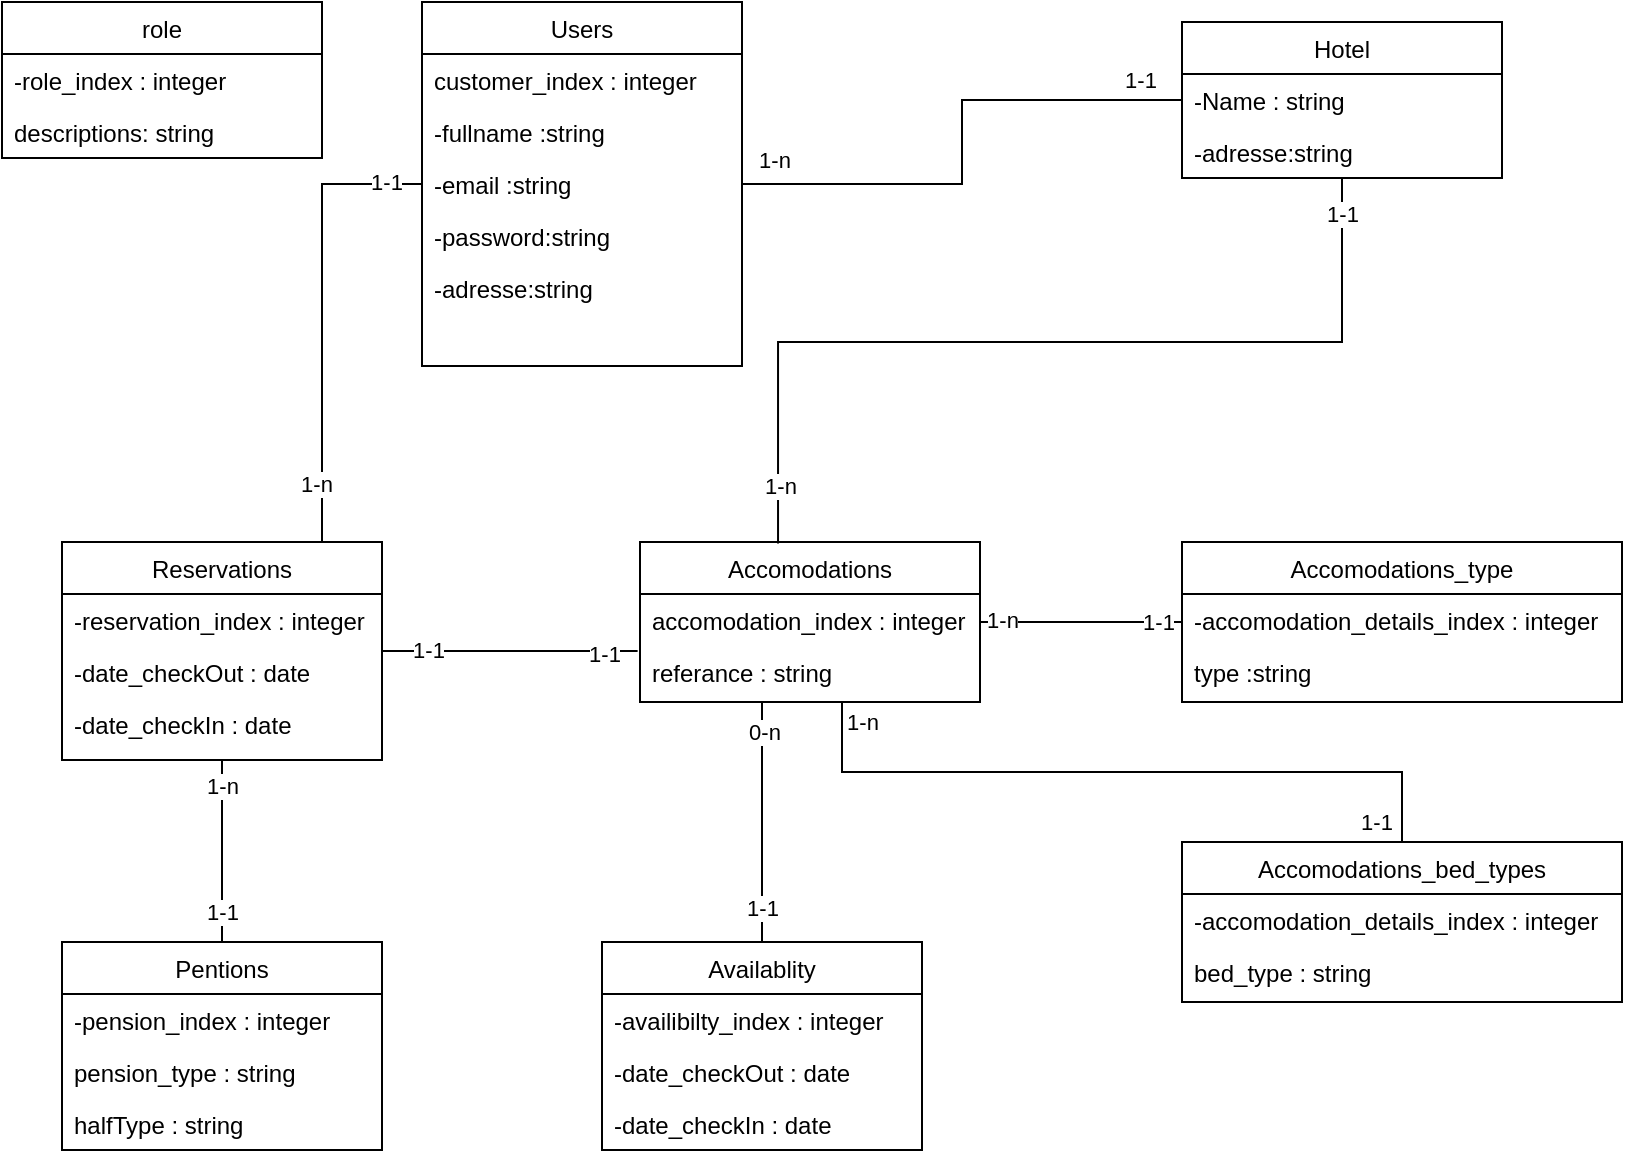 <mxfile version="16.1.2" type="device"><diagram id="C5RBs43oDa-KdzZeNtuy" name="Page-1"><mxGraphModel dx="1038" dy="649" grid="1" gridSize="10" guides="1" tooltips="1" connect="1" arrows="1" fold="1" page="1" pageScale="1" pageWidth="827" pageHeight="1169" background="none" math="0" shadow="0"><root><mxCell id="WIyWlLk6GJQsqaUBKTNV-0"/><mxCell id="WIyWlLk6GJQsqaUBKTNV-1" parent="WIyWlLk6GJQsqaUBKTNV-0"/><mxCell id="Gatg1N8Mp6lhjHiVxkZ--42" style="edgeStyle=orthogonalEdgeStyle;rounded=0;orthogonalLoop=1;jettySize=auto;html=1;entryX=0;entryY=0.5;entryDx=0;entryDy=0;endArrow=none;endFill=0;" parent="WIyWlLk6GJQsqaUBKTNV-1" source="zkfFHV4jXpPFQw0GAbJ--0" target="zkfFHV4jXpPFQw0GAbJ--14" edge="1"><mxGeometry relative="1" as="geometry"/></mxCell><mxCell id="Gatg1N8Mp6lhjHiVxkZ--43" value="1-1" style="edgeLabel;html=1;align=center;verticalAlign=middle;resizable=0;points=[];" parent="Gatg1N8Mp6lhjHiVxkZ--42" vertex="1" connectable="0"><mxGeometry x="0.811" relative="1" as="geometry"><mxPoint x="4" y="-10" as="offset"/></mxGeometry></mxCell><mxCell id="Gatg1N8Mp6lhjHiVxkZ--44" value="1-n" style="edgeLabel;html=1;align=center;verticalAlign=middle;resizable=0;points=[];" parent="Gatg1N8Mp6lhjHiVxkZ--42" vertex="1" connectable="0"><mxGeometry x="-0.838" y="1" relative="1" as="geometry"><mxPoint x="-5" y="-11" as="offset"/></mxGeometry></mxCell><mxCell id="Gatg1N8Mp6lhjHiVxkZ--51" style="edgeStyle=elbowEdgeStyle;rounded=0;orthogonalLoop=1;jettySize=auto;html=1;entryX=0.5;entryY=0;entryDx=0;entryDy=0;endArrow=none;endFill=0;" parent="WIyWlLk6GJQsqaUBKTNV-1" source="zkfFHV4jXpPFQw0GAbJ--0" target="Gatg1N8Mp6lhjHiVxkZ--6" edge="1"><mxGeometry relative="1" as="geometry"/></mxCell><mxCell id="xnLFlzo8qLIv8K6jDZrY-8" value="1-1" style="edgeLabel;html=1;align=center;verticalAlign=middle;resizable=0;points=[];" vertex="1" connectable="0" parent="Gatg1N8Mp6lhjHiVxkZ--51"><mxGeometry x="-0.87" y="-1" relative="1" as="geometry"><mxPoint as="offset"/></mxGeometry></mxCell><mxCell id="xnLFlzo8qLIv8K6jDZrY-9" value="1-n" style="edgeLabel;html=1;align=center;verticalAlign=middle;resizable=0;points=[];" vertex="1" connectable="0" parent="Gatg1N8Mp6lhjHiVxkZ--51"><mxGeometry x="0.434" y="-3" relative="1" as="geometry"><mxPoint as="offset"/></mxGeometry></mxCell><mxCell id="zkfFHV4jXpPFQw0GAbJ--0" value="Users" style="swimlane;fontStyle=0;align=center;verticalAlign=top;childLayout=stackLayout;horizontal=1;startSize=26;horizontalStack=0;resizeParent=1;resizeLast=0;collapsible=1;marginBottom=0;rounded=0;shadow=0;strokeWidth=1;" parent="WIyWlLk6GJQsqaUBKTNV-1" vertex="1"><mxGeometry x="220" y="10" width="160" height="182" as="geometry"><mxRectangle x="230" y="140" width="160" height="26" as="alternateBounds"/></mxGeometry></mxCell><mxCell id="Gatg1N8Mp6lhjHiVxkZ--17" value="customer_index : integer" style="text;align=left;verticalAlign=top;spacingLeft=4;spacingRight=4;overflow=hidden;rotatable=0;points=[[0,0.5],[1,0.5]];portConstraint=eastwest;" parent="zkfFHV4jXpPFQw0GAbJ--0" vertex="1"><mxGeometry y="26" width="160" height="26" as="geometry"/></mxCell><mxCell id="zkfFHV4jXpPFQw0GAbJ--1" value="-fullname :string" style="text;align=left;verticalAlign=top;spacingLeft=4;spacingRight=4;overflow=hidden;rotatable=0;points=[[0,0.5],[1,0.5]];portConstraint=eastwest;" parent="zkfFHV4jXpPFQw0GAbJ--0" vertex="1"><mxGeometry y="52" width="160" height="26" as="geometry"/></mxCell><mxCell id="zkfFHV4jXpPFQw0GAbJ--2" value="-email :string" style="text;align=left;verticalAlign=top;spacingLeft=4;spacingRight=4;overflow=hidden;rotatable=0;points=[[0,0.5],[1,0.5]];portConstraint=eastwest;rounded=0;shadow=0;html=0;" parent="zkfFHV4jXpPFQw0GAbJ--0" vertex="1"><mxGeometry y="78" width="160" height="26" as="geometry"/></mxCell><mxCell id="zkfFHV4jXpPFQw0GAbJ--3" value="-password:string" style="text;align=left;verticalAlign=top;spacingLeft=4;spacingRight=4;overflow=hidden;rotatable=0;points=[[0,0.5],[1,0.5]];portConstraint=eastwest;rounded=0;shadow=0;html=0;" parent="zkfFHV4jXpPFQw0GAbJ--0" vertex="1"><mxGeometry y="104" width="160" height="26" as="geometry"/></mxCell><mxCell id="Gatg1N8Mp6lhjHiVxkZ--0" value="-adresse:string" style="text;align=left;verticalAlign=top;spacingLeft=4;spacingRight=4;overflow=hidden;rotatable=0;points=[[0,0.5],[1,0.5]];portConstraint=eastwest;rounded=0;shadow=0;html=0;" parent="zkfFHV4jXpPFQw0GAbJ--0" vertex="1"><mxGeometry y="130" width="160" height="26" as="geometry"/></mxCell><mxCell id="zkfFHV4jXpPFQw0GAbJ--6" value="Accomodations" style="swimlane;fontStyle=0;align=center;verticalAlign=top;childLayout=stackLayout;horizontal=1;startSize=26;horizontalStack=0;resizeParent=1;resizeLast=0;collapsible=1;marginBottom=0;rounded=0;shadow=0;strokeWidth=1;" parent="WIyWlLk6GJQsqaUBKTNV-1" vertex="1"><mxGeometry x="329" y="280" width="170" height="80" as="geometry"><mxRectangle x="130" y="380" width="160" height="26" as="alternateBounds"/></mxGeometry></mxCell><mxCell id="Gatg1N8Mp6lhjHiVxkZ--11" value="accomodation_index : integer" style="text;align=left;verticalAlign=top;spacingLeft=4;spacingRight=4;overflow=hidden;rotatable=0;points=[[0,0.5],[1,0.5]];portConstraint=eastwest;" parent="zkfFHV4jXpPFQw0GAbJ--6" vertex="1"><mxGeometry y="26" width="170" height="26" as="geometry"/></mxCell><mxCell id="Gatg1N8Mp6lhjHiVxkZ--12" value="referance : string" style="text;align=left;verticalAlign=top;spacingLeft=4;spacingRight=4;overflow=hidden;rotatable=0;points=[[0,0.5],[1,0.5]];portConstraint=eastwest;" parent="zkfFHV4jXpPFQw0GAbJ--6" vertex="1"><mxGeometry y="52" width="170" height="26" as="geometry"/></mxCell><mxCell id="xnLFlzo8qLIv8K6jDZrY-1" style="edgeStyle=elbowEdgeStyle;rounded=0;orthogonalLoop=1;jettySize=auto;html=1;entryX=0.406;entryY=0.01;entryDx=0;entryDy=0;entryPerimeter=0;elbow=vertical;endArrow=none;endFill=0;" edge="1" parent="WIyWlLk6GJQsqaUBKTNV-1" source="zkfFHV4jXpPFQw0GAbJ--13" target="zkfFHV4jXpPFQw0GAbJ--6"><mxGeometry relative="1" as="geometry"><Array as="points"><mxPoint x="580" y="180"/><mxPoint x="430" y="230"/></Array></mxGeometry></mxCell><mxCell id="xnLFlzo8qLIv8K6jDZrY-6" value="1-1" style="edgeLabel;html=1;align=center;verticalAlign=middle;resizable=0;points=[];" vertex="1" connectable="0" parent="xnLFlzo8qLIv8K6jDZrY-1"><mxGeometry x="-0.922" relative="1" as="geometry"><mxPoint as="offset"/></mxGeometry></mxCell><mxCell id="xnLFlzo8qLIv8K6jDZrY-7" value="1-n" style="edgeLabel;html=1;align=center;verticalAlign=middle;resizable=0;points=[];" vertex="1" connectable="0" parent="xnLFlzo8qLIv8K6jDZrY-1"><mxGeometry x="0.876" y="1" relative="1" as="geometry"><mxPoint as="offset"/></mxGeometry></mxCell><mxCell id="zkfFHV4jXpPFQw0GAbJ--13" value="Hotel" style="swimlane;fontStyle=0;align=center;verticalAlign=top;childLayout=stackLayout;horizontal=1;startSize=26;horizontalStack=0;resizeParent=1;resizeLast=0;collapsible=1;marginBottom=0;rounded=0;shadow=0;strokeWidth=1;" parent="WIyWlLk6GJQsqaUBKTNV-1" vertex="1"><mxGeometry x="600" y="20" width="160" height="78" as="geometry"><mxRectangle x="340" y="380" width="170" height="26" as="alternateBounds"/></mxGeometry></mxCell><mxCell id="zkfFHV4jXpPFQw0GAbJ--14" value="-Name : string" style="text;align=left;verticalAlign=top;spacingLeft=4;spacingRight=4;overflow=hidden;rotatable=0;points=[[0,0.5],[1,0.5]];portConstraint=eastwest;" parent="zkfFHV4jXpPFQw0GAbJ--13" vertex="1"><mxGeometry y="26" width="160" height="26" as="geometry"/></mxCell><mxCell id="Gatg1N8Mp6lhjHiVxkZ--9" value="-adresse:string" style="text;align=left;verticalAlign=top;spacingLeft=4;spacingRight=4;overflow=hidden;rotatable=0;points=[[0,0.5],[1,0.5]];portConstraint=eastwest;rounded=0;shadow=0;html=0;" parent="zkfFHV4jXpPFQw0GAbJ--13" vertex="1"><mxGeometry y="52" width="160" height="26" as="geometry"/></mxCell><mxCell id="Gatg1N8Mp6lhjHiVxkZ--48" style="edgeStyle=orthogonalEdgeStyle;rounded=0;orthogonalLoop=1;jettySize=auto;html=1;entryX=0.5;entryY=0;entryDx=0;entryDy=0;endArrow=none;endFill=0;" parent="WIyWlLk6GJQsqaUBKTNV-1" source="Gatg1N8Mp6lhjHiVxkZ--6" target="Gatg1N8Mp6lhjHiVxkZ--35" edge="1"><mxGeometry relative="1" as="geometry"/></mxCell><mxCell id="Gatg1N8Mp6lhjHiVxkZ--52" value="1-n" style="edgeLabel;html=1;align=center;verticalAlign=middle;resizable=0;points=[];" parent="Gatg1N8Mp6lhjHiVxkZ--48" vertex="1" connectable="0"><mxGeometry x="-0.73" relative="1" as="geometry"><mxPoint as="offset"/></mxGeometry></mxCell><mxCell id="Gatg1N8Mp6lhjHiVxkZ--53" value="1-1" style="edgeLabel;html=1;align=center;verticalAlign=middle;resizable=0;points=[];" parent="Gatg1N8Mp6lhjHiVxkZ--48" vertex="1" connectable="0"><mxGeometry x="0.674" relative="1" as="geometry"><mxPoint as="offset"/></mxGeometry></mxCell><mxCell id="Gatg1N8Mp6lhjHiVxkZ--50" style="edgeStyle=none;rounded=0;orthogonalLoop=1;jettySize=auto;html=1;entryX=-0.007;entryY=0.098;entryDx=0;entryDy=0;entryPerimeter=0;endArrow=none;endFill=0;" parent="WIyWlLk6GJQsqaUBKTNV-1" source="Gatg1N8Mp6lhjHiVxkZ--6" target="Gatg1N8Mp6lhjHiVxkZ--12" edge="1"><mxGeometry relative="1" as="geometry"/></mxCell><mxCell id="xnLFlzo8qLIv8K6jDZrY-10" value="1-1" style="edgeLabel;html=1;align=center;verticalAlign=middle;resizable=0;points=[];" vertex="1" connectable="0" parent="Gatg1N8Mp6lhjHiVxkZ--50"><mxGeometry x="0.734" y="-1" relative="1" as="geometry"><mxPoint as="offset"/></mxGeometry></mxCell><mxCell id="xnLFlzo8qLIv8K6jDZrY-11" value="1-1" style="edgeLabel;html=1;align=center;verticalAlign=middle;resizable=0;points=[];" vertex="1" connectable="0" parent="Gatg1N8Mp6lhjHiVxkZ--50"><mxGeometry x="-0.643" y="1" relative="1" as="geometry"><mxPoint as="offset"/></mxGeometry></mxCell><mxCell id="Gatg1N8Mp6lhjHiVxkZ--6" value="Reservations" style="swimlane;fontStyle=0;align=center;verticalAlign=top;childLayout=stackLayout;horizontal=1;startSize=26;horizontalStack=0;resizeParent=1;resizeLast=0;collapsible=1;marginBottom=0;rounded=0;shadow=0;strokeWidth=1;" parent="WIyWlLk6GJQsqaUBKTNV-1" vertex="1"><mxGeometry x="40" y="280" width="160" height="109" as="geometry"><mxRectangle x="130" y="380" width="160" height="26" as="alternateBounds"/></mxGeometry></mxCell><mxCell id="Gatg1N8Mp6lhjHiVxkZ--20" value="-reservation_index : integer" style="text;align=left;verticalAlign=top;spacingLeft=4;spacingRight=4;overflow=hidden;rotatable=0;points=[[0,0.5],[1,0.5]];portConstraint=eastwest;" parent="Gatg1N8Mp6lhjHiVxkZ--6" vertex="1"><mxGeometry y="26" width="160" height="26" as="geometry"/></mxCell><mxCell id="Gatg1N8Mp6lhjHiVxkZ--26" value="-date_checkOut : date" style="text;align=left;verticalAlign=top;spacingLeft=4;spacingRight=4;overflow=hidden;rotatable=0;points=[[0,0.5],[1,0.5]];portConstraint=eastwest;" parent="Gatg1N8Mp6lhjHiVxkZ--6" vertex="1"><mxGeometry y="52" width="160" height="26" as="geometry"/></mxCell><mxCell id="Gatg1N8Mp6lhjHiVxkZ--25" value="-date_checkIn : date" style="text;align=left;verticalAlign=top;spacingLeft=4;spacingRight=4;overflow=hidden;rotatable=0;points=[[0,0.5],[1,0.5]];portConstraint=eastwest;" parent="Gatg1N8Mp6lhjHiVxkZ--6" vertex="1"><mxGeometry y="78" width="160" height="26" as="geometry"/></mxCell><mxCell id="Gatg1N8Mp6lhjHiVxkZ--60" style="edgeStyle=elbowEdgeStyle;rounded=0;orthogonalLoop=1;jettySize=auto;elbow=vertical;html=1;endArrow=none;endFill=0;" parent="WIyWlLk6GJQsqaUBKTNV-1" source="Gatg1N8Mp6lhjHiVxkZ--8" edge="1"><mxGeometry relative="1" as="geometry"><mxPoint x="390" y="360.0" as="targetPoint"/></mxGeometry></mxCell><mxCell id="Gatg1N8Mp6lhjHiVxkZ--61" value="0-n" style="edgeLabel;html=1;align=center;verticalAlign=middle;resizable=0;points=[];" parent="Gatg1N8Mp6lhjHiVxkZ--60" vertex="1" connectable="0"><mxGeometry x="0.751" y="-1" relative="1" as="geometry"><mxPoint as="offset"/></mxGeometry></mxCell><mxCell id="Gatg1N8Mp6lhjHiVxkZ--62" value="1-1" style="edgeLabel;html=1;align=center;verticalAlign=middle;resizable=0;points=[];" parent="Gatg1N8Mp6lhjHiVxkZ--60" vertex="1" connectable="0"><mxGeometry x="-0.71" relative="1" as="geometry"><mxPoint as="offset"/></mxGeometry></mxCell><mxCell id="Gatg1N8Mp6lhjHiVxkZ--8" value="Availablity" style="swimlane;fontStyle=0;align=center;verticalAlign=top;childLayout=stackLayout;horizontal=1;startSize=26;horizontalStack=0;resizeParent=1;resizeLast=0;collapsible=1;marginBottom=0;rounded=0;shadow=0;strokeWidth=1;" parent="WIyWlLk6GJQsqaUBKTNV-1" vertex="1"><mxGeometry x="310" y="480" width="160" height="104" as="geometry"><mxRectangle x="130" y="380" width="160" height="26" as="alternateBounds"/></mxGeometry></mxCell><mxCell id="Gatg1N8Mp6lhjHiVxkZ--19" value="-availibilty_index : integer" style="text;align=left;verticalAlign=top;spacingLeft=4;spacingRight=4;overflow=hidden;rotatable=0;points=[[0,0.5],[1,0.5]];portConstraint=eastwest;" parent="Gatg1N8Mp6lhjHiVxkZ--8" vertex="1"><mxGeometry y="26" width="160" height="26" as="geometry"/></mxCell><mxCell id="Gatg1N8Mp6lhjHiVxkZ--33" value="-date_checkOut : date" style="text;align=left;verticalAlign=top;spacingLeft=4;spacingRight=4;overflow=hidden;rotatable=0;points=[[0,0.5],[1,0.5]];portConstraint=eastwest;" parent="Gatg1N8Mp6lhjHiVxkZ--8" vertex="1"><mxGeometry y="52" width="160" height="26" as="geometry"/></mxCell><mxCell id="Gatg1N8Mp6lhjHiVxkZ--34" value="-date_checkIn : date" style="text;align=left;verticalAlign=top;spacingLeft=4;spacingRight=4;overflow=hidden;rotatable=0;points=[[0,0.5],[1,0.5]];portConstraint=eastwest;" parent="Gatg1N8Mp6lhjHiVxkZ--8" vertex="1"><mxGeometry y="78" width="160" height="26" as="geometry"/></mxCell><mxCell id="Gatg1N8Mp6lhjHiVxkZ--54" style="edgeStyle=elbowEdgeStyle;rounded=0;orthogonalLoop=1;jettySize=auto;html=1;endArrow=none;endFill=0;elbow=vertical;" parent="WIyWlLk6GJQsqaUBKTNV-1" source="Gatg1N8Mp6lhjHiVxkZ--10" edge="1"><mxGeometry relative="1" as="geometry"><mxPoint x="430" y="360" as="targetPoint"/></mxGeometry></mxCell><mxCell id="Gatg1N8Mp6lhjHiVxkZ--57" value="1-1" style="edgeLabel;html=1;align=center;verticalAlign=middle;resizable=0;points=[];" parent="Gatg1N8Mp6lhjHiVxkZ--54" vertex="1" connectable="0"><mxGeometry x="-0.725" relative="1" as="geometry"><mxPoint y="25" as="offset"/></mxGeometry></mxCell><mxCell id="Gatg1N8Mp6lhjHiVxkZ--58" value="1-n" style="edgeLabel;html=1;align=center;verticalAlign=middle;resizable=0;points=[];" parent="Gatg1N8Mp6lhjHiVxkZ--54" vertex="1" connectable="0"><mxGeometry x="0.742" y="2" relative="1" as="geometry"><mxPoint y="-27" as="offset"/></mxGeometry></mxCell><mxCell id="Gatg1N8Mp6lhjHiVxkZ--10" value="Accomodations_bed_types" style="swimlane;fontStyle=0;align=center;verticalAlign=top;childLayout=stackLayout;horizontal=1;startSize=26;horizontalStack=0;resizeParent=1;resizeLast=0;collapsible=1;marginBottom=0;rounded=0;shadow=0;strokeWidth=1;" parent="WIyWlLk6GJQsqaUBKTNV-1" vertex="1"><mxGeometry x="600" y="430" width="220" height="80" as="geometry"><mxRectangle x="130" y="380" width="160" height="26" as="alternateBounds"/></mxGeometry></mxCell><mxCell id="Gatg1N8Mp6lhjHiVxkZ--21" value="-accomodation_details_index : integer" style="text;align=left;verticalAlign=top;spacingLeft=4;spacingRight=4;overflow=hidden;rotatable=0;points=[[0,0.5],[1,0.5]];portConstraint=eastwest;" parent="Gatg1N8Mp6lhjHiVxkZ--10" vertex="1"><mxGeometry y="26" width="220" height="26" as="geometry"/></mxCell><mxCell id="Gatg1N8Mp6lhjHiVxkZ--23" value="bed_type : string" style="text;align=left;verticalAlign=top;spacingLeft=4;spacingRight=4;overflow=hidden;rotatable=0;points=[[0,0.5],[1,0.5]];portConstraint=eastwest;" parent="Gatg1N8Mp6lhjHiVxkZ--10" vertex="1"><mxGeometry y="52" width="220" height="26" as="geometry"/></mxCell><mxCell id="Gatg1N8Mp6lhjHiVxkZ--55" style="edgeStyle=none;rounded=0;orthogonalLoop=1;jettySize=auto;html=1;entryX=1;entryY=0.5;entryDx=0;entryDy=0;endArrow=none;endFill=0;" parent="WIyWlLk6GJQsqaUBKTNV-1" source="Gatg1N8Mp6lhjHiVxkZ--30" target="zkfFHV4jXpPFQw0GAbJ--6" edge="1"><mxGeometry relative="1" as="geometry"/></mxCell><mxCell id="Gatg1N8Mp6lhjHiVxkZ--59" value="1-1" style="edgeLabel;html=1;align=center;verticalAlign=middle;resizable=0;points=[];" parent="Gatg1N8Mp6lhjHiVxkZ--55" vertex="1" connectable="0"><mxGeometry x="-0.765" relative="1" as="geometry"><mxPoint as="offset"/></mxGeometry></mxCell><mxCell id="kzyKD93bKK3dX6X8AXGG-0" value="1-n" style="edgeLabel;html=1;align=center;verticalAlign=middle;resizable=0;points=[];" parent="Gatg1N8Mp6lhjHiVxkZ--55" vertex="1" connectable="0"><mxGeometry x="0.85" y="-1" relative="1" as="geometry"><mxPoint x="3" as="offset"/></mxGeometry></mxCell><mxCell id="Gatg1N8Mp6lhjHiVxkZ--30" value="Accomodations_type" style="swimlane;fontStyle=0;align=center;verticalAlign=top;childLayout=stackLayout;horizontal=1;startSize=26;horizontalStack=0;resizeParent=1;resizeLast=0;collapsible=1;marginBottom=0;rounded=0;shadow=0;strokeWidth=1;" parent="WIyWlLk6GJQsqaUBKTNV-1" vertex="1"><mxGeometry x="600" y="280" width="220" height="80" as="geometry"><mxRectangle x="130" y="380" width="160" height="26" as="alternateBounds"/></mxGeometry></mxCell><mxCell id="Gatg1N8Mp6lhjHiVxkZ--31" value="-accomodation_details_index : integer" style="text;align=left;verticalAlign=top;spacingLeft=4;spacingRight=4;overflow=hidden;rotatable=0;points=[[0,0.5],[1,0.5]];portConstraint=eastwest;" parent="Gatg1N8Mp6lhjHiVxkZ--30" vertex="1"><mxGeometry y="26" width="220" height="26" as="geometry"/></mxCell><mxCell id="Gatg1N8Mp6lhjHiVxkZ--32" value="type :string" style="text;align=left;verticalAlign=top;spacingLeft=4;spacingRight=4;overflow=hidden;rotatable=0;points=[[0,0.5],[1,0.5]];portConstraint=eastwest;" parent="Gatg1N8Mp6lhjHiVxkZ--30" vertex="1"><mxGeometry y="52" width="220" height="26" as="geometry"/></mxCell><mxCell id="Gatg1N8Mp6lhjHiVxkZ--35" value="Pentions" style="swimlane;fontStyle=0;align=center;verticalAlign=top;childLayout=stackLayout;horizontal=1;startSize=26;horizontalStack=0;resizeParent=1;resizeLast=0;collapsible=1;marginBottom=0;rounded=0;shadow=0;strokeWidth=1;" parent="WIyWlLk6GJQsqaUBKTNV-1" vertex="1"><mxGeometry x="40" y="480" width="160" height="104" as="geometry"><mxRectangle x="130" y="380" width="160" height="26" as="alternateBounds"/></mxGeometry></mxCell><mxCell id="Gatg1N8Mp6lhjHiVxkZ--36" value="-pension_index : integer" style="text;align=left;verticalAlign=top;spacingLeft=4;spacingRight=4;overflow=hidden;rotatable=0;points=[[0,0.5],[1,0.5]];portConstraint=eastwest;" parent="Gatg1N8Mp6lhjHiVxkZ--35" vertex="1"><mxGeometry y="26" width="160" height="26" as="geometry"/></mxCell><mxCell id="Gatg1N8Mp6lhjHiVxkZ--39" value="pension_type : string" style="text;align=left;verticalAlign=top;spacingLeft=4;spacingRight=4;overflow=hidden;rotatable=0;points=[[0,0.5],[1,0.5]];portConstraint=eastwest;" parent="Gatg1N8Mp6lhjHiVxkZ--35" vertex="1"><mxGeometry y="52" width="160" height="26" as="geometry"/></mxCell><mxCell id="xnLFlzo8qLIv8K6jDZrY-5" value="halfType : string" style="text;align=left;verticalAlign=top;spacingLeft=4;spacingRight=4;overflow=hidden;rotatable=0;points=[[0,0.5],[1,0.5]];portConstraint=eastwest;" vertex="1" parent="Gatg1N8Mp6lhjHiVxkZ--35"><mxGeometry y="78" width="160" height="26" as="geometry"/></mxCell><mxCell id="xnLFlzo8qLIv8K6jDZrY-2" value="role" style="swimlane;fontStyle=0;align=center;verticalAlign=top;childLayout=stackLayout;horizontal=1;startSize=26;horizontalStack=0;resizeParent=1;resizeLast=0;collapsible=1;marginBottom=0;rounded=0;shadow=0;strokeWidth=1;" vertex="1" parent="WIyWlLk6GJQsqaUBKTNV-1"><mxGeometry x="10" y="10" width="160" height="78" as="geometry"><mxRectangle x="130" y="380" width="160" height="26" as="alternateBounds"/></mxGeometry></mxCell><mxCell id="xnLFlzo8qLIv8K6jDZrY-3" value="-role_index : integer" style="text;align=left;verticalAlign=top;spacingLeft=4;spacingRight=4;overflow=hidden;rotatable=0;points=[[0,0.5],[1,0.5]];portConstraint=eastwest;" vertex="1" parent="xnLFlzo8qLIv8K6jDZrY-2"><mxGeometry y="26" width="160" height="26" as="geometry"/></mxCell><mxCell id="xnLFlzo8qLIv8K6jDZrY-4" value="descriptions: string" style="text;align=left;verticalAlign=top;spacingLeft=4;spacingRight=4;overflow=hidden;rotatable=0;points=[[0,0.5],[1,0.5]];portConstraint=eastwest;" vertex="1" parent="xnLFlzo8qLIv8K6jDZrY-2"><mxGeometry y="52" width="160" height="26" as="geometry"/></mxCell></root></mxGraphModel></diagram></mxfile>